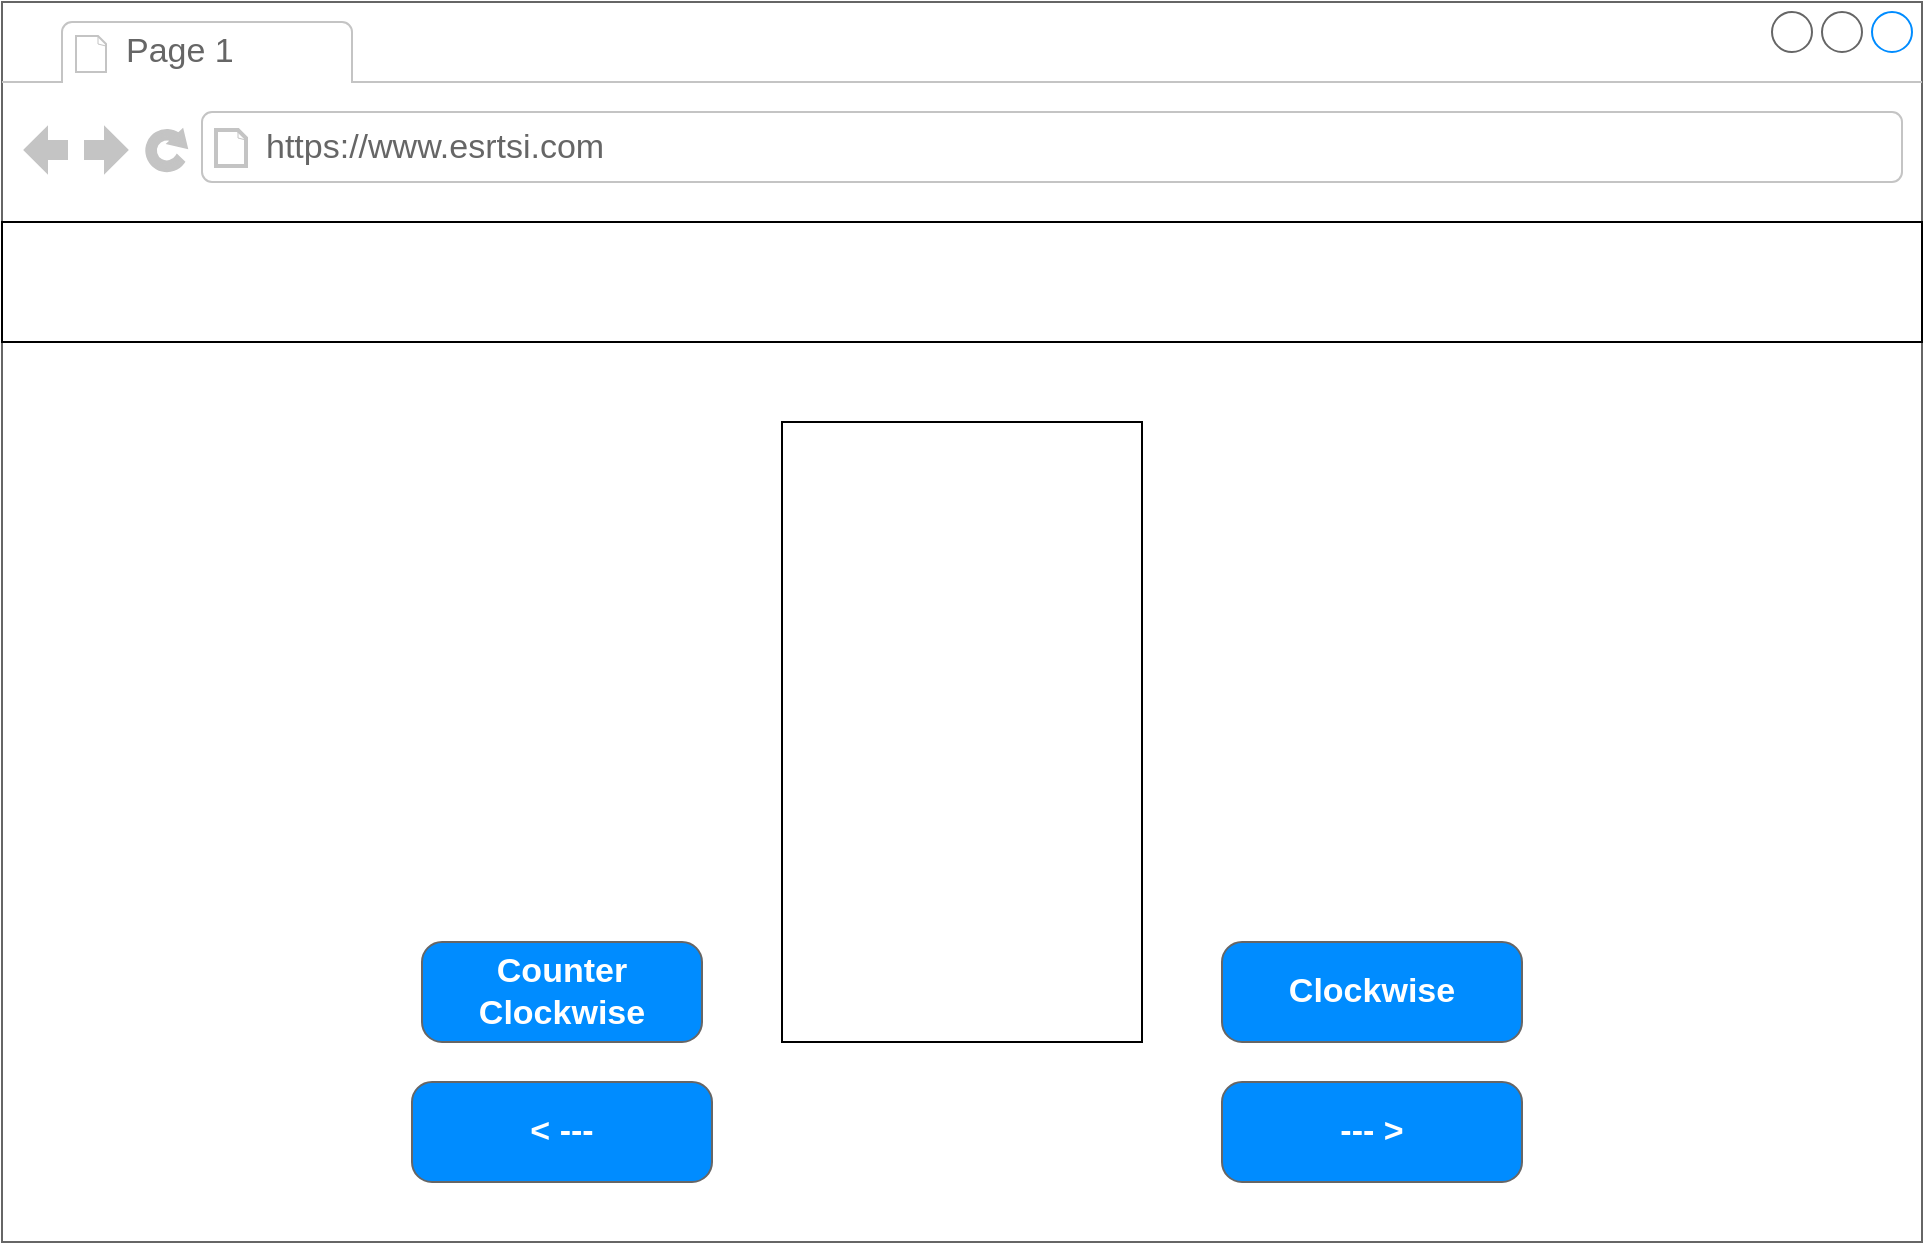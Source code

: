 <mxfile version="12.7.0" type="github">
  <diagram id="N_tDqwgi_OVyeko8ARC_" name="Page-1">
    <mxGraphModel dx="1221" dy="645" grid="1" gridSize="10" guides="1" tooltips="1" connect="1" arrows="1" fold="1" page="1" pageScale="1" pageWidth="850" pageHeight="1100" math="0" shadow="0">
      <root>
        <mxCell id="0"/>
        <mxCell id="1" parent="0"/>
        <mxCell id="gQK92-9TezZmaMxm4mEU-1" value="" style="strokeWidth=1;shadow=0;dashed=0;align=center;html=1;shape=mxgraph.mockup.containers.browserWindow;rSize=0;strokeColor=#666666;strokeColor2=#008cff;strokeColor3=#c4c4c4;mainText=,;recursiveResize=0;" vertex="1" parent="1">
          <mxGeometry x="60" y="20" width="960" height="620" as="geometry"/>
        </mxCell>
        <mxCell id="gQK92-9TezZmaMxm4mEU-2" value="Page 1" style="strokeWidth=1;shadow=0;dashed=0;align=center;html=1;shape=mxgraph.mockup.containers.anchor;fontSize=17;fontColor=#666666;align=left;" vertex="1" parent="gQK92-9TezZmaMxm4mEU-1">
          <mxGeometry x="60" y="12" width="110" height="26" as="geometry"/>
        </mxCell>
        <mxCell id="gQK92-9TezZmaMxm4mEU-3" value="https://www.esrtsi.com" style="strokeWidth=1;shadow=0;dashed=0;align=center;html=1;shape=mxgraph.mockup.containers.anchor;rSize=0;fontSize=17;fontColor=#666666;align=left;" vertex="1" parent="gQK92-9TezZmaMxm4mEU-1">
          <mxGeometry x="130" y="60" width="250" height="26" as="geometry"/>
        </mxCell>
        <mxCell id="gQK92-9TezZmaMxm4mEU-4" value="" style="rounded=0;whiteSpace=wrap;html=1;" vertex="1" parent="gQK92-9TezZmaMxm4mEU-1">
          <mxGeometry x="390" y="210" width="180" height="310" as="geometry"/>
        </mxCell>
        <mxCell id="gQK92-9TezZmaMxm4mEU-5" value="Counter Clockwise" style="strokeWidth=1;shadow=0;dashed=0;align=center;html=1;shape=mxgraph.mockup.buttons.button;strokeColor=#666666;fontColor=#ffffff;mainText=;buttonStyle=round;fontSize=17;fontStyle=1;fillColor=#008cff;whiteSpace=wrap;" vertex="1" parent="gQK92-9TezZmaMxm4mEU-1">
          <mxGeometry x="210" y="470" width="140" height="50" as="geometry"/>
        </mxCell>
        <mxCell id="gQK92-9TezZmaMxm4mEU-6" value="" style="rounded=0;whiteSpace=wrap;html=1;" vertex="1" parent="gQK92-9TezZmaMxm4mEU-1">
          <mxGeometry y="110" width="960" height="60" as="geometry"/>
        </mxCell>
        <mxCell id="gQK92-9TezZmaMxm4mEU-7" value="&amp;lt; ---" style="strokeWidth=1;shadow=0;dashed=0;align=center;html=1;shape=mxgraph.mockup.buttons.button;strokeColor=#666666;fontColor=#ffffff;mainText=;buttonStyle=round;fontSize=17;fontStyle=1;fillColor=#008cff;whiteSpace=wrap;" vertex="1" parent="gQK92-9TezZmaMxm4mEU-1">
          <mxGeometry x="205" y="540" width="150" height="50" as="geometry"/>
        </mxCell>
        <mxCell id="gQK92-9TezZmaMxm4mEU-8" value="Clockwise" style="strokeWidth=1;shadow=0;dashed=0;align=center;html=1;shape=mxgraph.mockup.buttons.button;strokeColor=#666666;fontColor=#ffffff;mainText=;buttonStyle=round;fontSize=17;fontStyle=1;fillColor=#008cff;whiteSpace=wrap;" vertex="1" parent="gQK92-9TezZmaMxm4mEU-1">
          <mxGeometry x="610" y="470" width="150" height="50" as="geometry"/>
        </mxCell>
        <mxCell id="gQK92-9TezZmaMxm4mEU-9" value="--- &amp;gt;" style="strokeWidth=1;shadow=0;dashed=0;align=center;html=1;shape=mxgraph.mockup.buttons.button;strokeColor=#666666;fontColor=#ffffff;mainText=;buttonStyle=round;fontSize=17;fontStyle=1;fillColor=#008cff;whiteSpace=wrap;" vertex="1" parent="gQK92-9TezZmaMxm4mEU-1">
          <mxGeometry x="610" y="540" width="150" height="50" as="geometry"/>
        </mxCell>
      </root>
    </mxGraphModel>
  </diagram>
</mxfile>
